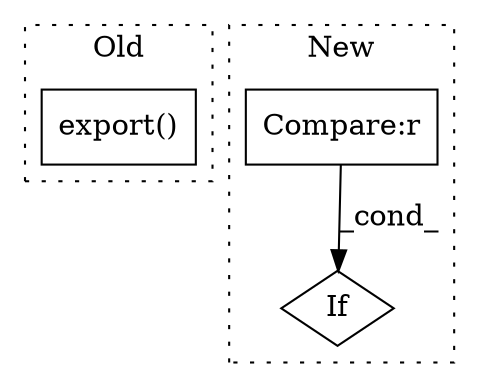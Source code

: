 digraph G {
subgraph cluster0 {
1 [label="export()" a="75" s="7658,7680" l="12,1" shape="box"];
label = "Old";
style="dotted";
}
subgraph cluster1 {
2 [label="If" a="96" s="9968" l="3" shape="diamond"];
3 [label="Compare:r" a="40" s="9971" l="14" shape="box"];
label = "New";
style="dotted";
}
3 -> 2 [label="_cond_"];
}